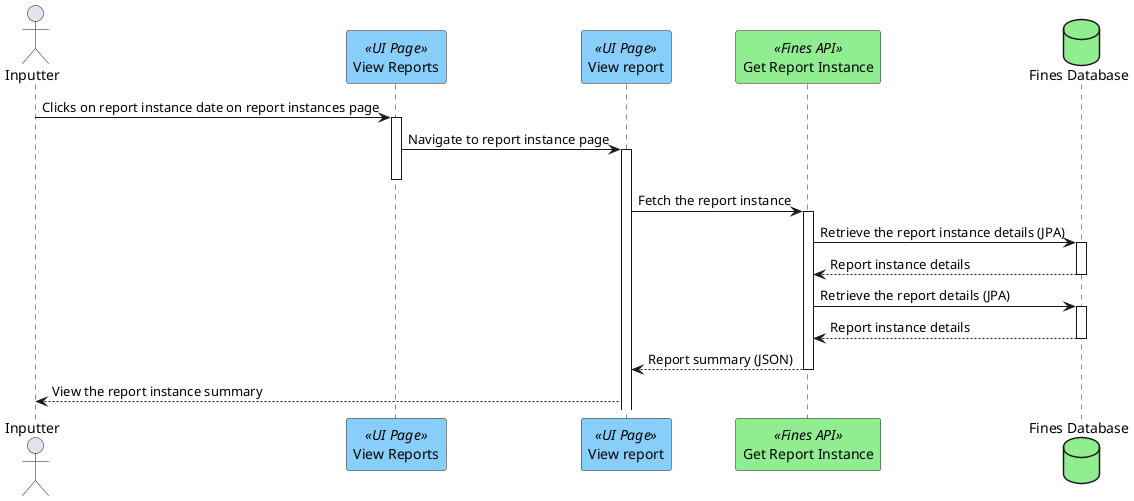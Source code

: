 @startuml
actor "Inputter" as user
participant "View Reports" as viewReportsInstances <<UI Page>> #lightskyblue
participant "View report" as viewReportsInstance <<UI Page>> #lightskyblue
participant "Get Report Instance" as getReportInstanceSummary <<Fines API>> #lightgreen

database "Fines Database" as db #lightgreen

user -> viewReportsInstances ++ : Clicks on report instance date on report instances page
viewReportsInstances -> viewReportsInstance ++ : Navigate to report instance page
viewReportsInstances--
viewReportsInstance -> getReportInstanceSummary ++ : Fetch the report instance
getReportInstanceSummary -> db ++ : Retrieve the report instance details (JPA)
getReportInstanceSummary <-- db -- : Report instance details
getReportInstanceSummary -> db ++ : Retrieve the report details (JPA)
getReportInstanceSummary <-- db -- : Report instance details
viewReportsInstance <-- getReportInstanceSummary  -- : Report summary (JSON)
user <-- viewReportsInstance : View the report instance summary

@enduml